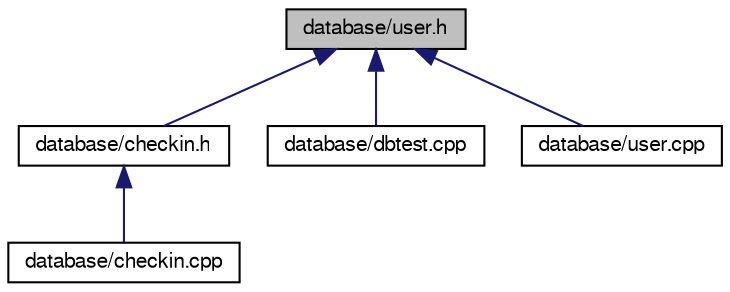 digraph "database/user.h"
{
  edge [fontname="FreeSans",fontsize="10",labelfontname="FreeSans",labelfontsize="10"];
  node [fontname="FreeSans",fontsize="10",shape=record];
  Node3 [label="database/user.h",height=0.2,width=0.4,color="black", fillcolor="grey75", style="filled", fontcolor="black"];
  Node3 -> Node4 [dir="back",color="midnightblue",fontsize="10",style="solid",fontname="FreeSans"];
  Node4 [label="database/checkin.h",height=0.2,width=0.4,color="black", fillcolor="white", style="filled",URL="$checkin_8h.html"];
  Node4 -> Node5 [dir="back",color="midnightblue",fontsize="10",style="solid",fontname="FreeSans"];
  Node5 [label="database/checkin.cpp",height=0.2,width=0.4,color="black", fillcolor="white", style="filled",URL="$checkin_8cpp.html"];
  Node3 -> Node6 [dir="back",color="midnightblue",fontsize="10",style="solid",fontname="FreeSans"];
  Node6 [label="database/dbtest.cpp",height=0.2,width=0.4,color="black", fillcolor="white", style="filled",URL="$dbtest_8cpp.html"];
  Node3 -> Node7 [dir="back",color="midnightblue",fontsize="10",style="solid",fontname="FreeSans"];
  Node7 [label="database/user.cpp",height=0.2,width=0.4,color="black", fillcolor="white", style="filled",URL="$user_8cpp.html"];
}
